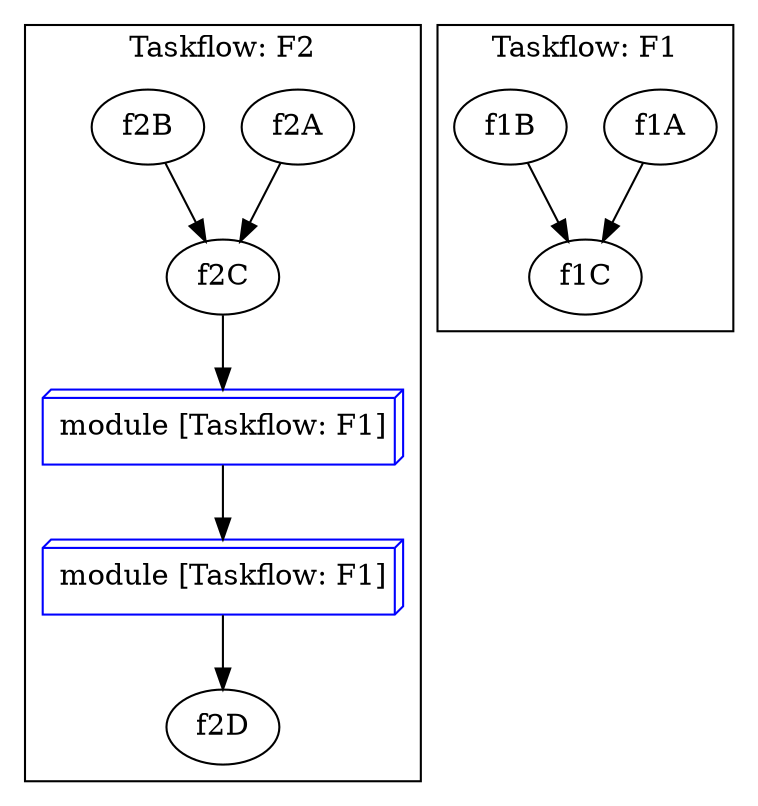 digraph Taskflow {
subgraph cluster_p0x7ffee9223970 {
label="Taskflow: F2";
p0x7f816f402b60[label="f2A" ];
p0x7f816f402b60 -> p0x7f816f402d80;
p0x7f816f402c70[label="f2B" ];
p0x7f816f402c70 -> p0x7f816f402d80;
p0x7f816f402d80[label="f2C" ];
p0x7f816f402d80 -> p0x7f816f402fa0;
p0x7f816f402e90[label="f2D" ];
p0x7f816f402fa0[shape=box3d, color=blue, label="module [Taskflow: F1]"];
p0x7f816f402fa1->p0x7f816f402e90;
p0x7f816f402fa0->p0x7f816f402fa1;
p0x7f816f402fa1[shape=box3d, color=blue, label="module [Taskflow: F1]"];
}
subgraph cluster_p0x7ffee92238d0 {
label="Taskflow: F1";
p0x7f816f402830[label="f1A" ];
p0x7f816f402830 -> p0x7f816f402a50;
p0x7f816f402940[label="f1B" ];
p0x7f816f402940 -> p0x7f816f402a50;
p0x7f816f402a50[label="f1C" ];
}
}
